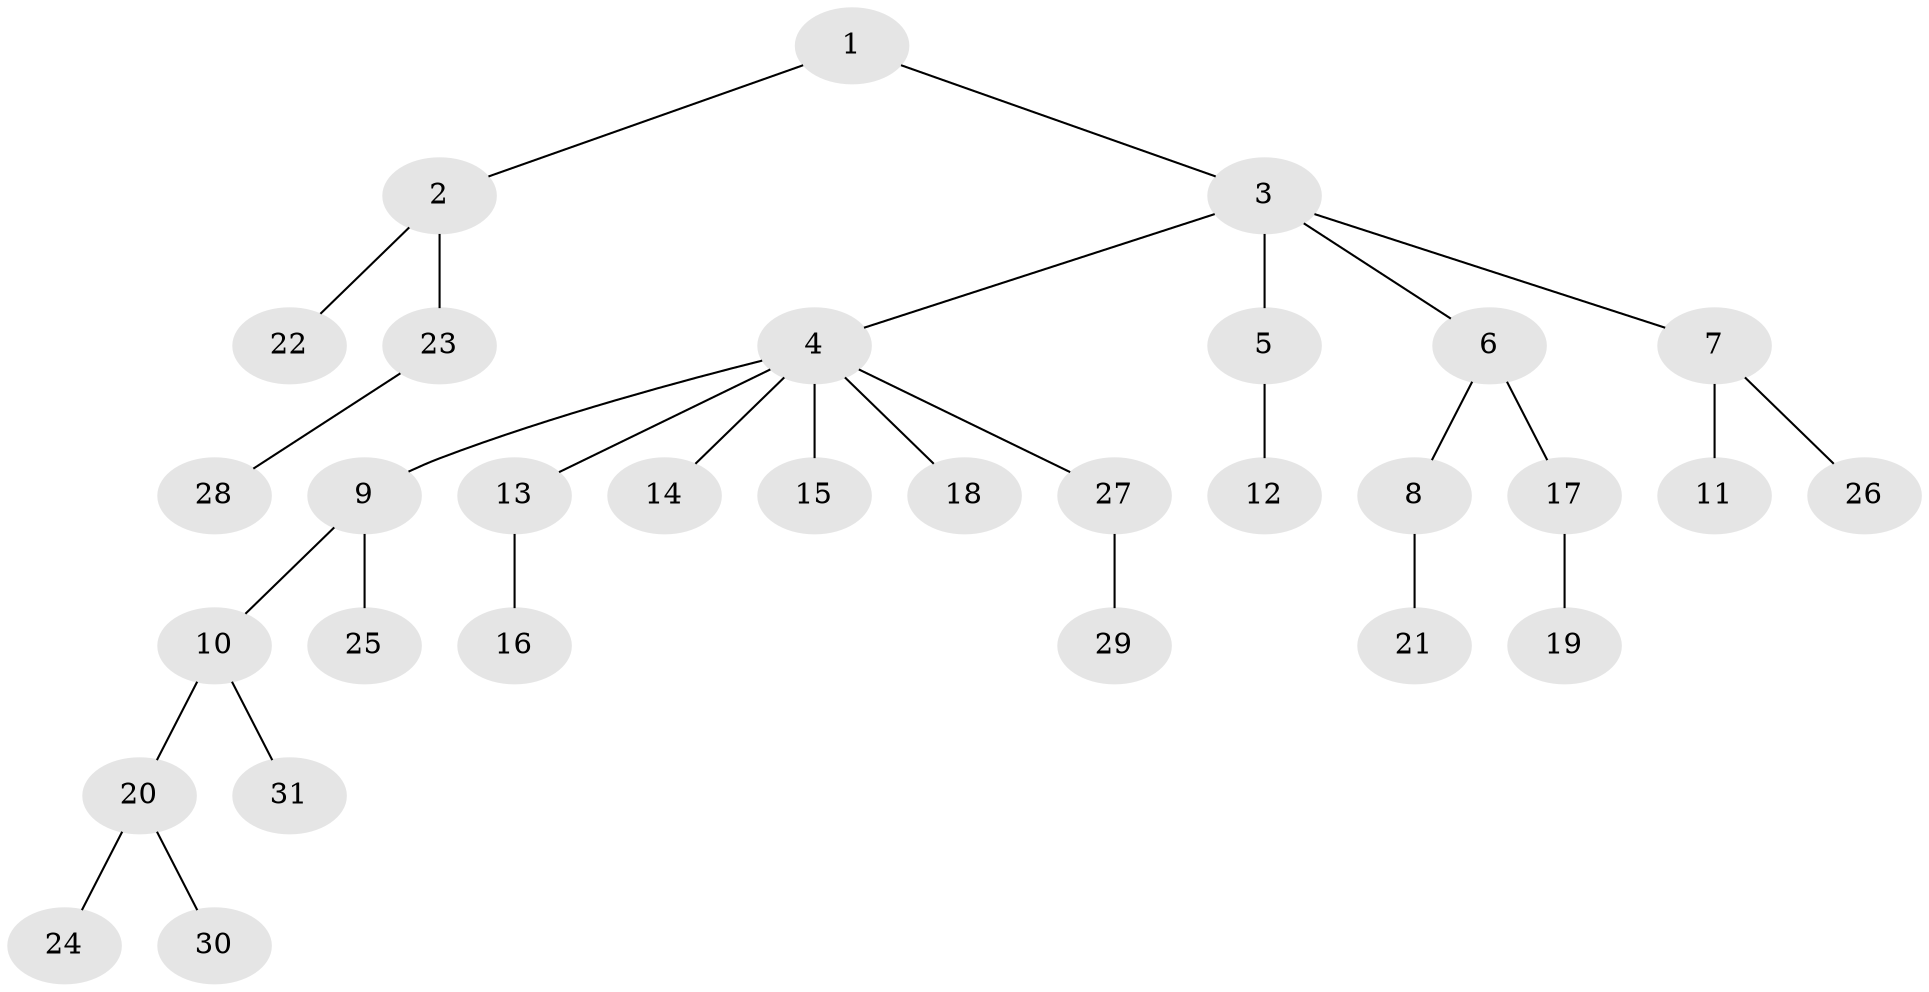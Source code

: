 // original degree distribution, {3: 0.1, 6: 0.016666666666666666, 2: 0.26666666666666666, 7: 0.016666666666666666, 5: 0.016666666666666666, 1: 0.5, 4: 0.08333333333333333}
// Generated by graph-tools (version 1.1) at 2025/37/03/09/25 02:37:04]
// undirected, 31 vertices, 30 edges
graph export_dot {
graph [start="1"]
  node [color=gray90,style=filled];
  1;
  2;
  3;
  4;
  5;
  6;
  7;
  8;
  9;
  10;
  11;
  12;
  13;
  14;
  15;
  16;
  17;
  18;
  19;
  20;
  21;
  22;
  23;
  24;
  25;
  26;
  27;
  28;
  29;
  30;
  31;
  1 -- 2 [weight=1.0];
  1 -- 3 [weight=1.0];
  2 -- 22 [weight=1.0];
  2 -- 23 [weight=1.0];
  3 -- 4 [weight=1.0];
  3 -- 5 [weight=1.0];
  3 -- 6 [weight=1.0];
  3 -- 7 [weight=1.0];
  4 -- 9 [weight=1.0];
  4 -- 13 [weight=1.0];
  4 -- 14 [weight=1.0];
  4 -- 15 [weight=1.0];
  4 -- 18 [weight=1.0];
  4 -- 27 [weight=1.0];
  5 -- 12 [weight=1.0];
  6 -- 8 [weight=1.0];
  6 -- 17 [weight=2.0];
  7 -- 11 [weight=1.0];
  7 -- 26 [weight=1.0];
  8 -- 21 [weight=1.0];
  9 -- 10 [weight=1.0];
  9 -- 25 [weight=1.0];
  10 -- 20 [weight=1.0];
  10 -- 31 [weight=1.0];
  13 -- 16 [weight=3.0];
  17 -- 19 [weight=1.0];
  20 -- 24 [weight=1.0];
  20 -- 30 [weight=1.0];
  23 -- 28 [weight=1.0];
  27 -- 29 [weight=1.0];
}
